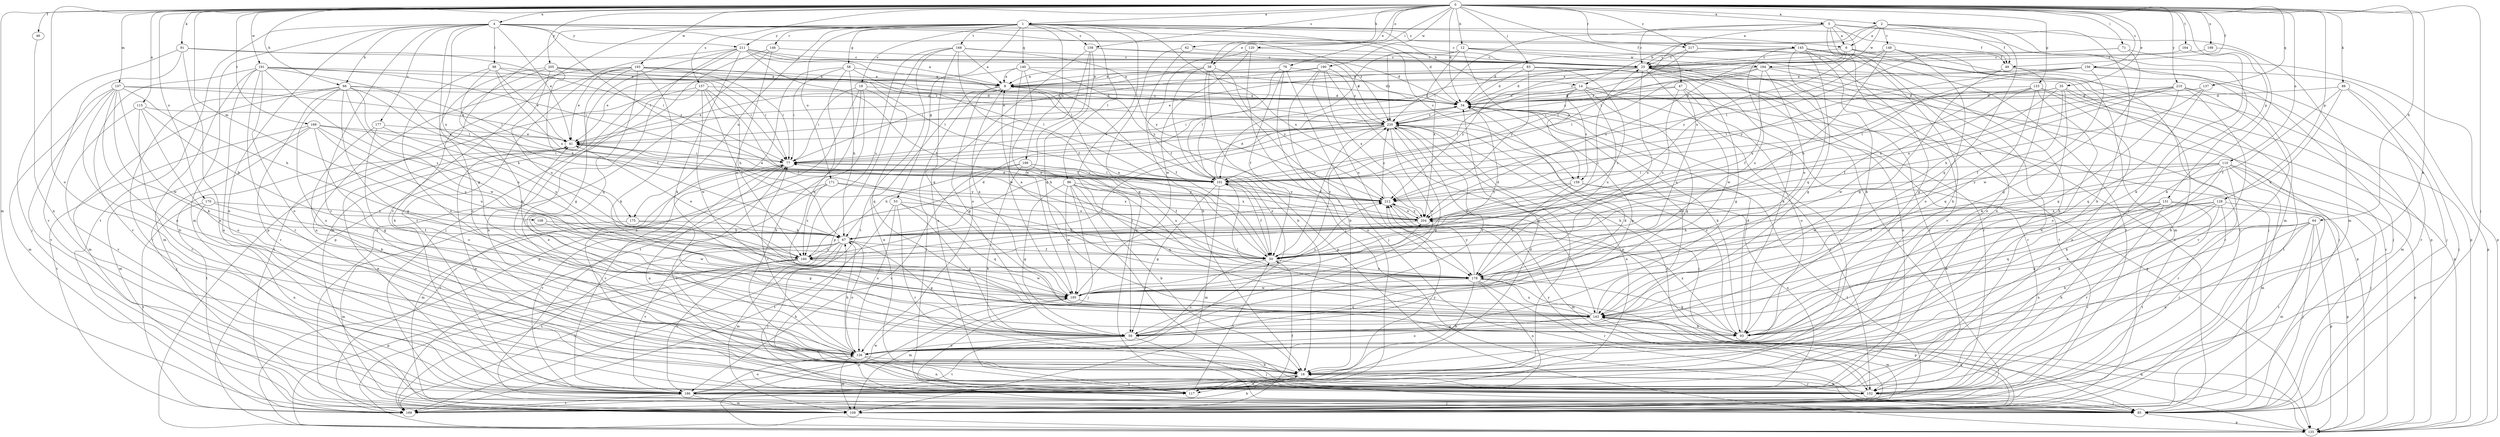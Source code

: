 strict digraph  {
0;
1;
2;
4;
5;
6;
8;
12;
14;
16;
19;
25;
34;
35;
38;
41;
46;
47;
49;
50;
53;
58;
59;
62;
64;
66;
67;
71;
76;
77;
83;
85;
88;
91;
93;
96;
98;
101;
107;
108;
109;
110;
115;
117;
120;
126;
128;
131;
133;
135;
137;
140;
143;
145;
146;
148;
152;
156;
157;
158;
159;
160;
164;
166;
168;
169;
170;
171;
175;
177;
178;
186;
190;
191;
193;
194;
195;
198;
199;
204;
205;
210;
211;
212;
217;
220;
0 -> 1  [label=a];
0 -> 2  [label=a];
0 -> 4  [label=a];
0 -> 5  [label=a];
0 -> 12  [label=b];
0 -> 34  [label=d];
0 -> 35  [label=e];
0 -> 38  [label=e];
0 -> 46  [label=f];
0 -> 47  [label=f];
0 -> 49  [label=f];
0 -> 62  [label=h];
0 -> 64  [label=h];
0 -> 66  [label=h];
0 -> 71  [label=i];
0 -> 76  [label=i];
0 -> 83  [label=j];
0 -> 85  [label=j];
0 -> 88  [label=k];
0 -> 91  [label=k];
0 -> 93  [label=k];
0 -> 107  [label=m];
0 -> 108  [label=m];
0 -> 109  [label=m];
0 -> 110  [label=n];
0 -> 115  [label=n];
0 -> 120  [label=o];
0 -> 126  [label=o];
0 -> 128  [label=p];
0 -> 131  [label=p];
0 -> 133  [label=p];
0 -> 137  [label=q];
0 -> 145  [label=r];
0 -> 156  [label=s];
0 -> 157  [label=s];
0 -> 158  [label=s];
0 -> 164  [label=t];
0 -> 166  [label=t];
0 -> 170  [label=u];
0 -> 190  [label=w];
0 -> 191  [label=w];
0 -> 193  [label=w];
0 -> 198  [label=x];
0 -> 205  [label=y];
0 -> 210  [label=y];
0 -> 217  [label=z];
1 -> 6  [label=a];
1 -> 14  [label=b];
1 -> 19  [label=c];
1 -> 53  [label=g];
1 -> 58  [label=g];
1 -> 85  [label=j];
1 -> 96  [label=l];
1 -> 135  [label=p];
1 -> 140  [label=q];
1 -> 146  [label=r];
1 -> 158  [label=s];
1 -> 159  [label=s];
1 -> 168  [label=t];
1 -> 171  [label=u];
1 -> 175  [label=u];
1 -> 186  [label=v];
1 -> 199  [label=x];
1 -> 204  [label=x];
1 -> 211  [label=y];
1 -> 217  [label=z];
2 -> 6  [label=a];
2 -> 14  [label=b];
2 -> 16  [label=b];
2 -> 38  [label=e];
2 -> 49  [label=f];
2 -> 109  [label=m];
2 -> 143  [label=q];
2 -> 148  [label=r];
2 -> 194  [label=w];
4 -> 25  [label=c];
4 -> 34  [label=d];
4 -> 41  [label=e];
4 -> 49  [label=f];
4 -> 59  [label=g];
4 -> 66  [label=h];
4 -> 98  [label=l];
4 -> 101  [label=l];
4 -> 109  [label=m];
4 -> 117  [label=n];
4 -> 152  [label=r];
4 -> 169  [label=t];
4 -> 175  [label=u];
4 -> 177  [label=u];
4 -> 211  [label=y];
4 -> 220  [label=z];
5 -> 6  [label=a];
5 -> 16  [label=b];
5 -> 25  [label=c];
5 -> 77  [label=i];
5 -> 101  [label=l];
5 -> 109  [label=m];
5 -> 117  [label=n];
5 -> 152  [label=r];
5 -> 204  [label=x];
6 -> 25  [label=c];
6 -> 49  [label=f];
6 -> 109  [label=m];
6 -> 135  [label=p];
6 -> 204  [label=x];
6 -> 220  [label=z];
8 -> 34  [label=d];
8 -> 41  [label=e];
8 -> 50  [label=f];
8 -> 59  [label=g];
8 -> 85  [label=j];
8 -> 117  [label=n];
12 -> 85  [label=j];
12 -> 101  [label=l];
12 -> 159  [label=s];
12 -> 169  [label=t];
12 -> 194  [label=w];
12 -> 204  [label=x];
12 -> 220  [label=z];
14 -> 34  [label=d];
14 -> 59  [label=g];
14 -> 77  [label=i];
14 -> 101  [label=l];
14 -> 135  [label=p];
14 -> 159  [label=s];
14 -> 178  [label=u];
14 -> 186  [label=v];
16 -> 117  [label=n];
16 -> 152  [label=r];
16 -> 186  [label=v];
19 -> 16  [label=b];
19 -> 34  [label=d];
19 -> 77  [label=i];
19 -> 135  [label=p];
19 -> 143  [label=q];
19 -> 169  [label=t];
25 -> 8  [label=a];
25 -> 34  [label=d];
25 -> 41  [label=e];
25 -> 93  [label=k];
25 -> 117  [label=n];
25 -> 152  [label=r];
25 -> 169  [label=t];
25 -> 178  [label=u];
25 -> 195  [label=w];
25 -> 212  [label=y];
25 -> 220  [label=z];
34 -> 8  [label=a];
34 -> 59  [label=g];
34 -> 93  [label=k];
34 -> 135  [label=p];
34 -> 152  [label=r];
34 -> 220  [label=z];
35 -> 16  [label=b];
35 -> 34  [label=d];
35 -> 50  [label=f];
35 -> 93  [label=k];
35 -> 101  [label=l];
35 -> 169  [label=t];
35 -> 204  [label=x];
38 -> 8  [label=a];
38 -> 16  [label=b];
38 -> 77  [label=i];
38 -> 126  [label=o];
38 -> 135  [label=p];
38 -> 178  [label=u];
38 -> 212  [label=y];
41 -> 77  [label=i];
41 -> 117  [label=n];
41 -> 169  [label=t];
46 -> 117  [label=n];
47 -> 34  [label=d];
47 -> 126  [label=o];
47 -> 152  [label=r];
47 -> 160  [label=s];
47 -> 178  [label=u];
47 -> 220  [label=z];
49 -> 85  [label=j];
49 -> 126  [label=o];
49 -> 143  [label=q];
50 -> 8  [label=a];
50 -> 25  [label=c];
50 -> 34  [label=d];
50 -> 77  [label=i];
50 -> 126  [label=o];
50 -> 178  [label=u];
50 -> 220  [label=z];
53 -> 59  [label=g];
53 -> 126  [label=o];
53 -> 143  [label=q];
53 -> 152  [label=r];
53 -> 169  [label=t];
53 -> 204  [label=x];
58 -> 8  [label=a];
58 -> 67  [label=h];
58 -> 77  [label=i];
58 -> 101  [label=l];
58 -> 117  [label=n];
58 -> 143  [label=q];
59 -> 34  [label=d];
59 -> 41  [label=e];
59 -> 85  [label=j];
59 -> 126  [label=o];
59 -> 169  [label=t];
59 -> 220  [label=z];
62 -> 16  [label=b];
62 -> 25  [label=c];
62 -> 59  [label=g];
64 -> 16  [label=b];
64 -> 67  [label=h];
64 -> 85  [label=j];
64 -> 109  [label=m];
64 -> 117  [label=n];
64 -> 135  [label=p];
64 -> 143  [label=q];
64 -> 186  [label=v];
66 -> 34  [label=d];
66 -> 59  [label=g];
66 -> 67  [label=h];
66 -> 101  [label=l];
66 -> 109  [label=m];
66 -> 126  [label=o];
66 -> 152  [label=r];
66 -> 178  [label=u];
66 -> 186  [label=v];
66 -> 195  [label=w];
67 -> 50  [label=f];
67 -> 59  [label=g];
67 -> 85  [label=j];
67 -> 109  [label=m];
67 -> 126  [label=o];
67 -> 160  [label=s];
67 -> 169  [label=t];
67 -> 186  [label=v];
71 -> 25  [label=c];
71 -> 59  [label=g];
71 -> 101  [label=l];
71 -> 135  [label=p];
76 -> 8  [label=a];
76 -> 34  [label=d];
76 -> 50  [label=f];
76 -> 85  [label=j];
76 -> 101  [label=l];
76 -> 117  [label=n];
77 -> 101  [label=l];
77 -> 117  [label=n];
77 -> 169  [label=t];
77 -> 186  [label=v];
83 -> 8  [label=a];
83 -> 34  [label=d];
83 -> 59  [label=g];
83 -> 152  [label=r];
83 -> 160  [label=s];
83 -> 212  [label=y];
85 -> 25  [label=c];
85 -> 77  [label=i];
85 -> 135  [label=p];
88 -> 34  [label=d];
88 -> 50  [label=f];
88 -> 85  [label=j];
88 -> 152  [label=r];
88 -> 178  [label=u];
91 -> 25  [label=c];
91 -> 77  [label=i];
91 -> 85  [label=j];
91 -> 117  [label=n];
91 -> 186  [label=v];
93 -> 34  [label=d];
93 -> 204  [label=x];
93 -> 220  [label=z];
96 -> 16  [label=b];
96 -> 59  [label=g];
96 -> 85  [label=j];
96 -> 143  [label=q];
96 -> 152  [label=r];
96 -> 195  [label=w];
96 -> 204  [label=x];
96 -> 212  [label=y];
98 -> 8  [label=a];
98 -> 41  [label=e];
98 -> 50  [label=f];
98 -> 77  [label=i];
98 -> 126  [label=o];
98 -> 204  [label=x];
101 -> 34  [label=d];
101 -> 41  [label=e];
101 -> 50  [label=f];
101 -> 59  [label=g];
101 -> 77  [label=i];
101 -> 109  [label=m];
101 -> 212  [label=y];
107 -> 16  [label=b];
107 -> 34  [label=d];
107 -> 41  [label=e];
107 -> 67  [label=h];
107 -> 93  [label=k];
107 -> 109  [label=m];
107 -> 126  [label=o];
107 -> 186  [label=v];
107 -> 195  [label=w];
108 -> 67  [label=h];
108 -> 195  [label=w];
109 -> 50  [label=f];
109 -> 143  [label=q];
109 -> 220  [label=z];
110 -> 85  [label=j];
110 -> 93  [label=k];
110 -> 101  [label=l];
110 -> 109  [label=m];
110 -> 126  [label=o];
110 -> 135  [label=p];
110 -> 152  [label=r];
110 -> 195  [label=w];
110 -> 212  [label=y];
115 -> 67  [label=h];
115 -> 126  [label=o];
115 -> 152  [label=r];
115 -> 186  [label=v];
115 -> 220  [label=z];
117 -> 50  [label=f];
120 -> 25  [label=c];
120 -> 50  [label=f];
120 -> 85  [label=j];
120 -> 195  [label=w];
126 -> 16  [label=b];
126 -> 67  [label=h];
126 -> 77  [label=i];
126 -> 109  [label=m];
126 -> 117  [label=n];
128 -> 16  [label=b];
128 -> 50  [label=f];
128 -> 93  [label=k];
128 -> 143  [label=q];
128 -> 152  [label=r];
128 -> 169  [label=t];
128 -> 204  [label=x];
131 -> 67  [label=h];
131 -> 93  [label=k];
131 -> 117  [label=n];
131 -> 135  [label=p];
131 -> 152  [label=r];
131 -> 169  [label=t];
131 -> 204  [label=x];
133 -> 34  [label=d];
133 -> 50  [label=f];
133 -> 117  [label=n];
133 -> 126  [label=o];
133 -> 135  [label=p];
133 -> 143  [label=q];
133 -> 195  [label=w];
133 -> 204  [label=x];
135 -> 25  [label=c];
135 -> 143  [label=q];
135 -> 195  [label=w];
137 -> 34  [label=d];
137 -> 143  [label=q];
137 -> 204  [label=x];
140 -> 8  [label=a];
140 -> 34  [label=d];
140 -> 41  [label=e];
140 -> 178  [label=u];
140 -> 195  [label=w];
140 -> 212  [label=y];
143 -> 34  [label=d];
143 -> 59  [label=g];
143 -> 93  [label=k];
143 -> 101  [label=l];
143 -> 109  [label=m];
143 -> 126  [label=o];
143 -> 178  [label=u];
145 -> 25  [label=c];
145 -> 34  [label=d];
145 -> 59  [label=g];
145 -> 93  [label=k];
145 -> 135  [label=p];
145 -> 143  [label=q];
145 -> 169  [label=t];
145 -> 178  [label=u];
145 -> 186  [label=v];
146 -> 25  [label=c];
146 -> 135  [label=p];
146 -> 169  [label=t];
146 -> 195  [label=w];
148 -> 25  [label=c];
148 -> 50  [label=f];
148 -> 126  [label=o];
148 -> 169  [label=t];
148 -> 212  [label=y];
152 -> 16  [label=b];
152 -> 67  [label=h];
152 -> 77  [label=i];
152 -> 85  [label=j];
152 -> 212  [label=y];
156 -> 8  [label=a];
156 -> 67  [label=h];
156 -> 85  [label=j];
156 -> 135  [label=p];
156 -> 195  [label=w];
156 -> 212  [label=y];
156 -> 220  [label=z];
157 -> 16  [label=b];
157 -> 34  [label=d];
157 -> 50  [label=f];
157 -> 67  [label=h];
157 -> 160  [label=s];
157 -> 169  [label=t];
157 -> 195  [label=w];
158 -> 25  [label=c];
158 -> 34  [label=d];
158 -> 117  [label=n];
158 -> 126  [label=o];
158 -> 143  [label=q];
158 -> 195  [label=w];
159 -> 67  [label=h];
159 -> 117  [label=n];
159 -> 169  [label=t];
159 -> 178  [label=u];
159 -> 212  [label=y];
160 -> 34  [label=d];
160 -> 41  [label=e];
160 -> 135  [label=p];
160 -> 169  [label=t];
160 -> 186  [label=v];
160 -> 195  [label=w];
160 -> 212  [label=y];
164 -> 25  [label=c];
164 -> 93  [label=k];
166 -> 41  [label=e];
166 -> 59  [label=g];
166 -> 85  [label=j];
166 -> 101  [label=l];
166 -> 109  [label=m];
166 -> 160  [label=s];
166 -> 169  [label=t];
166 -> 178  [label=u];
168 -> 8  [label=a];
168 -> 25  [label=c];
168 -> 50  [label=f];
168 -> 135  [label=p];
168 -> 143  [label=q];
168 -> 160  [label=s];
168 -> 169  [label=t];
168 -> 212  [label=y];
169 -> 16  [label=b];
170 -> 50  [label=f];
170 -> 117  [label=n];
170 -> 169  [label=t];
170 -> 204  [label=x];
171 -> 109  [label=m];
171 -> 160  [label=s];
171 -> 186  [label=v];
171 -> 204  [label=x];
171 -> 212  [label=y];
175 -> 59  [label=g];
175 -> 67  [label=h];
175 -> 109  [label=m];
177 -> 16  [label=b];
177 -> 41  [label=e];
177 -> 126  [label=o];
177 -> 160  [label=s];
178 -> 8  [label=a];
178 -> 16  [label=b];
178 -> 93  [label=k];
178 -> 117  [label=n];
178 -> 135  [label=p];
178 -> 152  [label=r];
178 -> 195  [label=w];
178 -> 212  [label=y];
186 -> 34  [label=d];
186 -> 41  [label=e];
186 -> 85  [label=j];
186 -> 109  [label=m];
186 -> 126  [label=o];
186 -> 169  [label=t];
186 -> 195  [label=w];
186 -> 212  [label=y];
190 -> 8  [label=a];
190 -> 16  [label=b];
190 -> 41  [label=e];
190 -> 135  [label=p];
190 -> 178  [label=u];
190 -> 204  [label=x];
190 -> 220  [label=z];
191 -> 8  [label=a];
191 -> 34  [label=d];
191 -> 77  [label=i];
191 -> 101  [label=l];
191 -> 109  [label=m];
191 -> 117  [label=n];
191 -> 126  [label=o];
191 -> 152  [label=r];
191 -> 160  [label=s];
191 -> 186  [label=v];
193 -> 8  [label=a];
193 -> 16  [label=b];
193 -> 41  [label=e];
193 -> 59  [label=g];
193 -> 77  [label=i];
193 -> 93  [label=k];
193 -> 101  [label=l];
193 -> 117  [label=n];
193 -> 143  [label=q];
193 -> 220  [label=z];
194 -> 8  [label=a];
194 -> 50  [label=f];
194 -> 77  [label=i];
194 -> 85  [label=j];
194 -> 101  [label=l];
194 -> 117  [label=n];
194 -> 178  [label=u];
195 -> 8  [label=a];
195 -> 109  [label=m];
195 -> 143  [label=q];
195 -> 204  [label=x];
195 -> 212  [label=y];
198 -> 25  [label=c];
198 -> 93  [label=k];
199 -> 16  [label=b];
199 -> 50  [label=f];
199 -> 67  [label=h];
199 -> 101  [label=l];
199 -> 178  [label=u];
199 -> 186  [label=v];
204 -> 67  [label=h];
204 -> 101  [label=l];
204 -> 212  [label=y];
205 -> 8  [label=a];
205 -> 67  [label=h];
205 -> 77  [label=i];
205 -> 93  [label=k];
205 -> 126  [label=o];
205 -> 178  [label=u];
205 -> 220  [label=z];
210 -> 34  [label=d];
210 -> 67  [label=h];
210 -> 101  [label=l];
210 -> 109  [label=m];
210 -> 143  [label=q];
210 -> 152  [label=r];
210 -> 186  [label=v];
210 -> 204  [label=x];
211 -> 8  [label=a];
211 -> 25  [label=c];
211 -> 50  [label=f];
211 -> 85  [label=j];
211 -> 93  [label=k];
211 -> 101  [label=l];
211 -> 109  [label=m];
211 -> 152  [label=r];
211 -> 186  [label=v];
211 -> 220  [label=z];
212 -> 41  [label=e];
212 -> 109  [label=m];
212 -> 204  [label=x];
212 -> 220  [label=z];
217 -> 16  [label=b];
217 -> 25  [label=c];
217 -> 59  [label=g];
217 -> 101  [label=l];
220 -> 41  [label=e];
220 -> 50  [label=f];
220 -> 59  [label=g];
220 -> 67  [label=h];
220 -> 77  [label=i];
220 -> 85  [label=j];
220 -> 117  [label=n];
220 -> 143  [label=q];
220 -> 160  [label=s];
220 -> 186  [label=v];
220 -> 195  [label=w];
}
